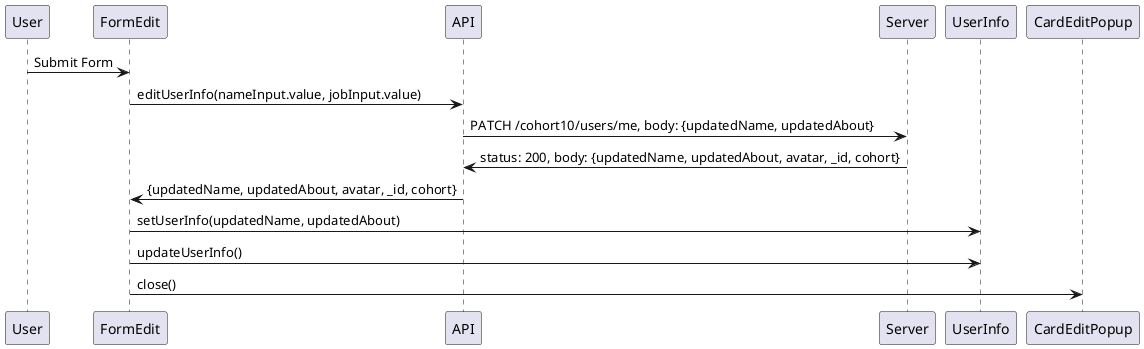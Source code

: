 @startuml
User -> FormEdit: Submit Form

FormEdit -> API: editUserInfo(nameInput.value, jobInput.value)
API -> Server: PATCH /cohort10/users/me, body: {updatedName, updatedAbout}

Server -> API: status: 200, body: {updatedName, updatedAbout, avatar, _id, cohort}

API -> FormEdit: {updatedName, updatedAbout, avatar, _id, cohort}

FormEdit -> UserInfo: setUserInfo(updatedName, updatedAbout)
FormEdit -> UserInfo: updateUserInfo()

FormEdit -> CardEditPopup: close()
@enduml